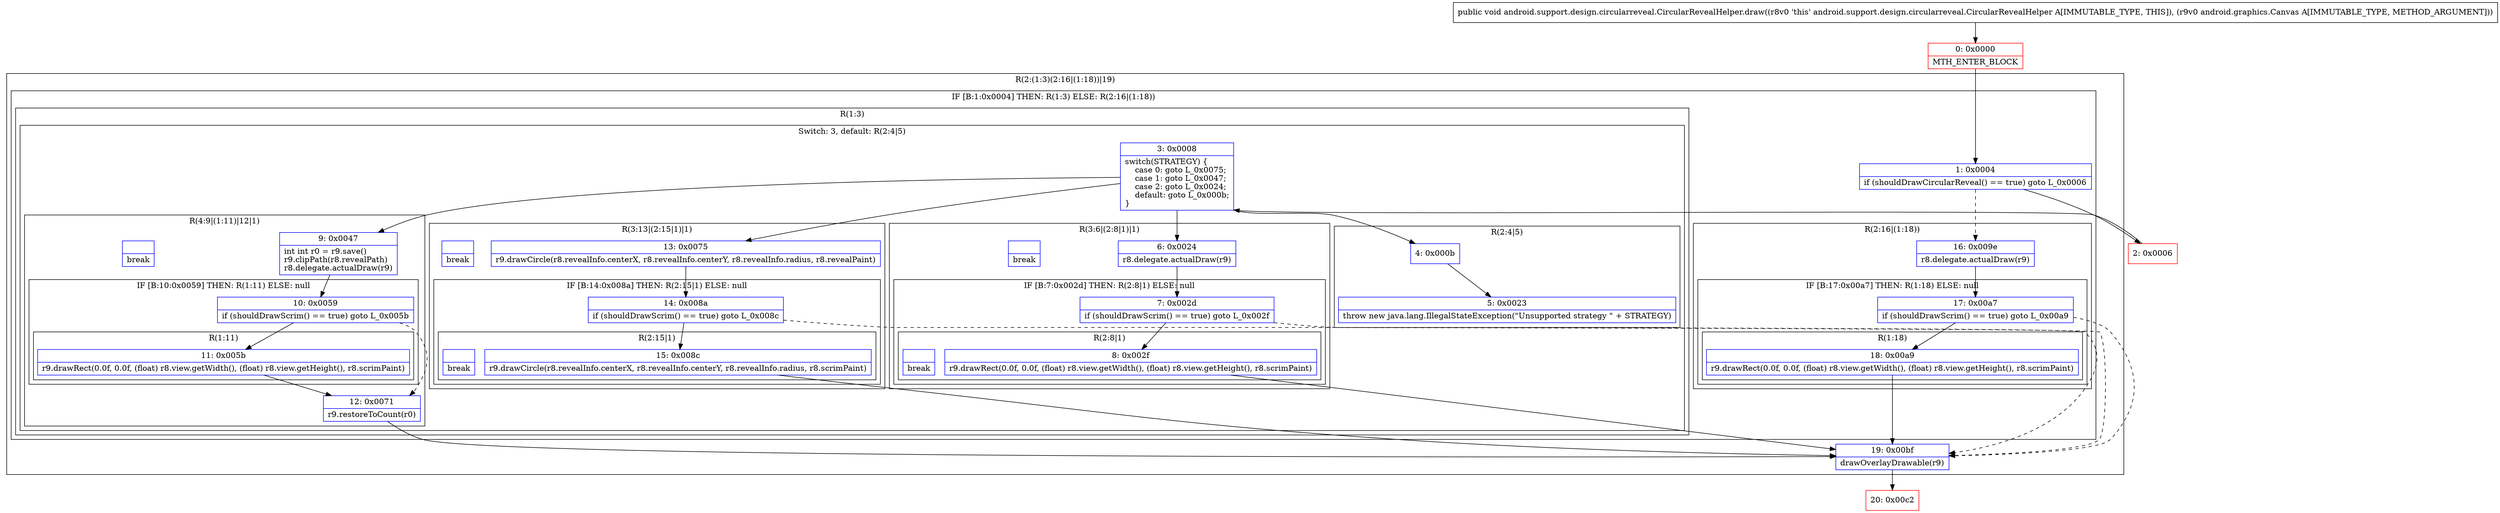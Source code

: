 digraph "CFG forandroid.support.design.circularreveal.CircularRevealHelper.draw(Landroid\/graphics\/Canvas;)V" {
subgraph cluster_Region_2025094741 {
label = "R(2:(1:3)(2:16|(1:18))|19)";
node [shape=record,color=blue];
subgraph cluster_IfRegion_926168619 {
label = "IF [B:1:0x0004] THEN: R(1:3) ELSE: R(2:16|(1:18))";
node [shape=record,color=blue];
Node_1 [shape=record,label="{1\:\ 0x0004|if (shouldDrawCircularReveal() == true) goto L_0x0006\l}"];
subgraph cluster_Region_918332061 {
label = "R(1:3)";
node [shape=record,color=blue];
subgraph cluster_SwitchRegion_568967538 {
label = "Switch: 3, default: R(2:4|5)";
node [shape=record,color=blue];
Node_3 [shape=record,label="{3\:\ 0x0008|switch(STRATEGY) \{\l    case 0: goto L_0x0075;\l    case 1: goto L_0x0047;\l    case 2: goto L_0x0024;\l    default: goto L_0x000b;\l\}\l}"];
subgraph cluster_Region_2054444492 {
label = "R(3:13|(2:15|1)|1)";
node [shape=record,color=blue];
Node_13 [shape=record,label="{13\:\ 0x0075|r9.drawCircle(r8.revealInfo.centerX, r8.revealInfo.centerY, r8.revealInfo.radius, r8.revealPaint)\l}"];
subgraph cluster_IfRegion_1818730951 {
label = "IF [B:14:0x008a] THEN: R(2:15|1) ELSE: null";
node [shape=record,color=blue];
Node_14 [shape=record,label="{14\:\ 0x008a|if (shouldDrawScrim() == true) goto L_0x008c\l}"];
subgraph cluster_Region_1058819740 {
label = "R(2:15|1)";
node [shape=record,color=blue];
Node_15 [shape=record,label="{15\:\ 0x008c|r9.drawCircle(r8.revealInfo.centerX, r8.revealInfo.centerY, r8.revealInfo.radius, r8.scrimPaint)\l}"];
Node_InsnContainer_1351739996 [shape=record,label="{|break\l}"];
}
}
Node_InsnContainer_135471031 [shape=record,label="{|break\l}"];
}
subgraph cluster_Region_542369567 {
label = "R(4:9|(1:11)|12|1)";
node [shape=record,color=blue];
Node_9 [shape=record,label="{9\:\ 0x0047|int int r0 = r9.save()\lr9.clipPath(r8.revealPath)\lr8.delegate.actualDraw(r9)\l}"];
subgraph cluster_IfRegion_1496055531 {
label = "IF [B:10:0x0059] THEN: R(1:11) ELSE: null";
node [shape=record,color=blue];
Node_10 [shape=record,label="{10\:\ 0x0059|if (shouldDrawScrim() == true) goto L_0x005b\l}"];
subgraph cluster_Region_69084156 {
label = "R(1:11)";
node [shape=record,color=blue];
Node_11 [shape=record,label="{11\:\ 0x005b|r9.drawRect(0.0f, 0.0f, (float) r8.view.getWidth(), (float) r8.view.getHeight(), r8.scrimPaint)\l}"];
}
}
Node_12 [shape=record,label="{12\:\ 0x0071|r9.restoreToCount(r0)\l}"];
Node_InsnContainer_1535310377 [shape=record,label="{|break\l}"];
}
subgraph cluster_Region_1266460745 {
label = "R(3:6|(2:8|1)|1)";
node [shape=record,color=blue];
Node_6 [shape=record,label="{6\:\ 0x0024|r8.delegate.actualDraw(r9)\l}"];
subgraph cluster_IfRegion_1294388075 {
label = "IF [B:7:0x002d] THEN: R(2:8|1) ELSE: null";
node [shape=record,color=blue];
Node_7 [shape=record,label="{7\:\ 0x002d|if (shouldDrawScrim() == true) goto L_0x002f\l}"];
subgraph cluster_Region_944898288 {
label = "R(2:8|1)";
node [shape=record,color=blue];
Node_8 [shape=record,label="{8\:\ 0x002f|r9.drawRect(0.0f, 0.0f, (float) r8.view.getWidth(), (float) r8.view.getHeight(), r8.scrimPaint)\l}"];
Node_InsnContainer_1959650913 [shape=record,label="{|break\l}"];
}
}
Node_InsnContainer_1524442705 [shape=record,label="{|break\l}"];
}
subgraph cluster_Region_568054770 {
label = "R(2:4|5)";
node [shape=record,color=blue];
Node_4 [shape=record,label="{4\:\ 0x000b}"];
Node_5 [shape=record,label="{5\:\ 0x0023|throw new java.lang.IllegalStateException(\"Unsupported strategy \" + STRATEGY)\l}"];
}
}
}
subgraph cluster_Region_153490105 {
label = "R(2:16|(1:18))";
node [shape=record,color=blue];
Node_16 [shape=record,label="{16\:\ 0x009e|r8.delegate.actualDraw(r9)\l}"];
subgraph cluster_IfRegion_306381586 {
label = "IF [B:17:0x00a7] THEN: R(1:18) ELSE: null";
node [shape=record,color=blue];
Node_17 [shape=record,label="{17\:\ 0x00a7|if (shouldDrawScrim() == true) goto L_0x00a9\l}"];
subgraph cluster_Region_564088997 {
label = "R(1:18)";
node [shape=record,color=blue];
Node_18 [shape=record,label="{18\:\ 0x00a9|r9.drawRect(0.0f, 0.0f, (float) r8.view.getWidth(), (float) r8.view.getHeight(), r8.scrimPaint)\l}"];
}
}
}
}
Node_19 [shape=record,label="{19\:\ 0x00bf|drawOverlayDrawable(r9)\l}"];
}
Node_0 [shape=record,color=red,label="{0\:\ 0x0000|MTH_ENTER_BLOCK\l}"];
Node_2 [shape=record,color=red,label="{2\:\ 0x0006}"];
Node_20 [shape=record,color=red,label="{20\:\ 0x00c2}"];
MethodNode[shape=record,label="{public void android.support.design.circularreveal.CircularRevealHelper.draw((r8v0 'this' android.support.design.circularreveal.CircularRevealHelper A[IMMUTABLE_TYPE, THIS]), (r9v0 android.graphics.Canvas A[IMMUTABLE_TYPE, METHOD_ARGUMENT])) }"];
MethodNode -> Node_0;
Node_1 -> Node_2;
Node_1 -> Node_16[style=dashed];
Node_3 -> Node_4;
Node_3 -> Node_6;
Node_3 -> Node_9;
Node_3 -> Node_13;
Node_13 -> Node_14;
Node_14 -> Node_15;
Node_14 -> Node_19[style=dashed];
Node_15 -> Node_19;
Node_9 -> Node_10;
Node_10 -> Node_11;
Node_10 -> Node_12[style=dashed];
Node_11 -> Node_12;
Node_12 -> Node_19;
Node_6 -> Node_7;
Node_7 -> Node_8;
Node_7 -> Node_19[style=dashed];
Node_8 -> Node_19;
Node_4 -> Node_5;
Node_16 -> Node_17;
Node_17 -> Node_18;
Node_17 -> Node_19[style=dashed];
Node_18 -> Node_19;
Node_19 -> Node_20;
Node_0 -> Node_1;
Node_2 -> Node_3;
}

